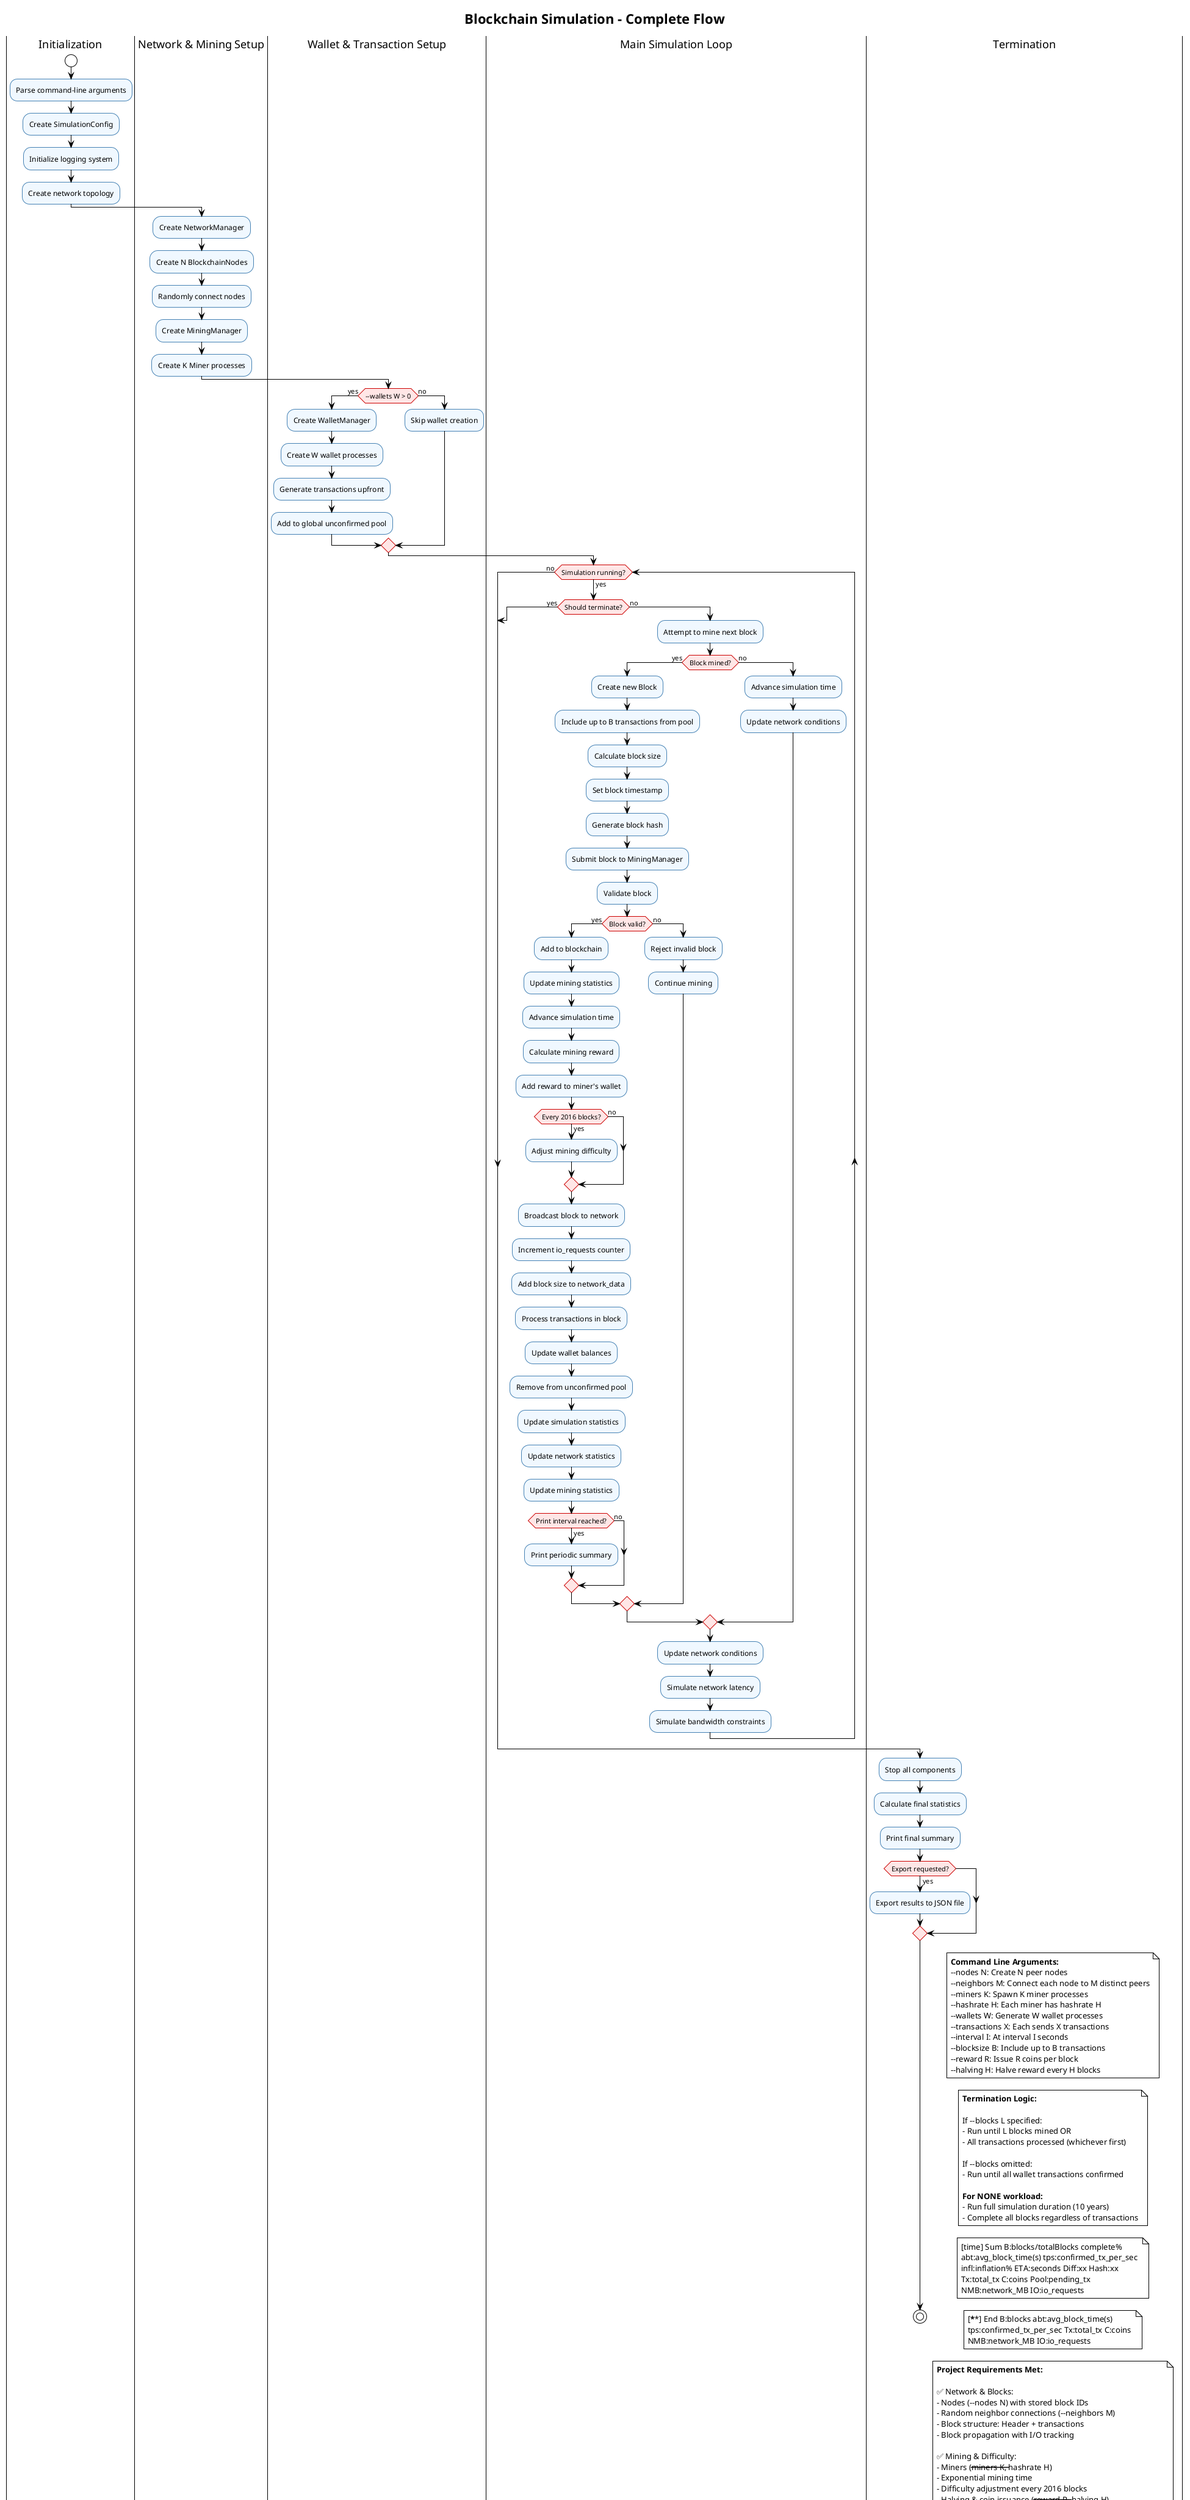 @startuml Blockchain Simulation Activity Diagram
' CS595 Summer 2025 - PROJECT#2
' Activity diagram showing the complete simulation flow
' From initialization to termination with all required features

!theme plain
skinparam backgroundColor #FFFFFF
skinparam activityBackgroundColor #F0F8FF
skinparam activityBorderColor #4682B4
skinparam activityDiamondBackgroundColor #FFE6E6
skinparam activityDiamondBorderColor #CC0000

title Blockchain Simulation - Complete Flow

|Initialization|
start
:Parse command-line arguments;
:Create SimulationConfig;
:Initialize logging system;
:Create network topology;

|Network & Mining Setup|
:Create NetworkManager;
:Create N BlockchainNodes;
:Randomly connect nodes;
:Create MiningManager;
:Create K Miner processes;

|Wallet & Transaction Setup|
if (--wallets W > 0) then (yes)
  :Create WalletManager;
  :Create W wallet processes;
  :Generate transactions upfront;
  :Add to global unconfirmed pool;
else (no)
  :Skip wallet creation;
endif

|Main Simulation Loop|
while (Simulation running?) is (yes)
  if (Should terminate?) then (yes)
    break
  else (no)
    :Attempt to mine next block;
    
    if (Block mined?) then (yes)
      :Create new Block;
      :Include up to B transactions from pool;
      :Calculate block size;
      :Set block timestamp;
      :Generate block hash;
      
      :Submit block to MiningManager;
      :Validate block;
      
      if (Block valid?) then (yes)
        :Add to blockchain;
        :Update mining statistics;
        :Advance simulation time;
        
        :Calculate mining reward;
        :Add reward to miner's wallet;
        
        if (Every 2016 blocks?) then (yes)
          :Adjust mining difficulty;
        else (no)
        endif
        
        :Broadcast block to network;
        :Increment io_requests counter;
        :Add block size to network_data;
        
        :Process transactions in block;
        :Update wallet balances;
        :Remove from unconfirmed pool;
        
        :Update simulation statistics;
        :Update network statistics;
        :Update mining statistics;
        
        if (Print interval reached?) then (yes)
          :Print periodic summary;
        else (no)
        endif
        
      else (no)
        :Reject invalid block;
        :Continue mining;
      endif
      
    else (no)
      :Advance simulation time;
      :Update network conditions;
    endif
    
    :Update network conditions;
    :Simulate network latency;
    :Simulate bandwidth constraints;
    
  endif
endwhile (no)

|Termination|
:Stop all components;
:Calculate final statistics;
:Print final summary;

if (Export requested?) then (yes)
  :Export results to JSON file;
endif

stop

note right
  **Command Line Arguments:**
  --nodes N: Create N peer nodes
  --neighbors M: Connect each node to M distinct peers
  --miners K: Spawn K miner processes
  --hashrate H: Each miner has hashrate H
  --wallets W: Generate W wallet processes
  --transactions X: Each sends X transactions
  --interval I: At interval I seconds
  --blocksize B: Include up to B transactions
  --reward R: Issue R coins per block
  --halving H: Halve reward every H blocks
end note

note right
  **Termination Logic:**
  
  If --blocks L specified:
  - Run until L blocks mined OR
  - All transactions processed (whichever first)
  
  If --blocks omitted:
  - Run until all wallet transactions confirmed
  
  **For NONE workload:**
  - Run full simulation duration (10 years)
  - Complete all blocks regardless of transactions
end note

note right
  [time] Sum B:blocks/totalBlocks complete% 
  abt:avg_block_time(s) tps:confirmed_tx_per_sec 
  infl:inflation% ETA:seconds Diff:xx Hash:xx 
  Tx:total_tx C:coins Pool:pending_tx 
  NMB:network_MB IO:io_requests
end note

note right
  [******] End B:blocks abt:avg_block_time(s) 
  tps:confirmed_tx_per_sec Tx:total_tx C:coins 
  NMB:network_MB IO:io_requests
end note

note right
  **Project Requirements Met:**
  
  ✅ Network & Blocks:
  - Nodes (--nodes N) with stored block IDs
  - Random neighbor connections (--neighbors M)
  - Block structure: Header + transactions
  - Block propagation with I/O tracking
  
  ✅ Mining & Difficulty:
  - Miners (--miners K, --hashrate H)
  - Exponential mining time
  - Difficulty adjustment every 2016 blocks
  - Halving & coin issuance (--reward R, --halving H)
  
  ✅ Transactions & Wallets:
  - Wallets (--wallets W, --transactions X, --interval I)
  - Block filling (--blocksize B)
  - Termination logic as specified
  
  ✅ Reporting & CLI:
  - --print P summaries with all metrics
  - Final summary with required format
  - Export functionality
  
  ✅ Workloads:
  - NONE: No user transactions
  - SMALL: 10 wallets, 10 transactions each, 10.0s interval
  - MEDIUM: 1000 wallets, 1000 transactions each, 1.0s interval
  - LARGE: 1000 wallets, 1000 transactions each, 0.01s interval
end note

@enduml 